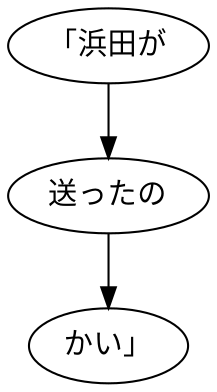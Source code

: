 digraph graph7290 {
	node0 [label="「浜田が"];
	node1 [label="送ったの"];
	node2 [label="かい」"];
	node0 -> node1;
	node1 -> node2;
}
